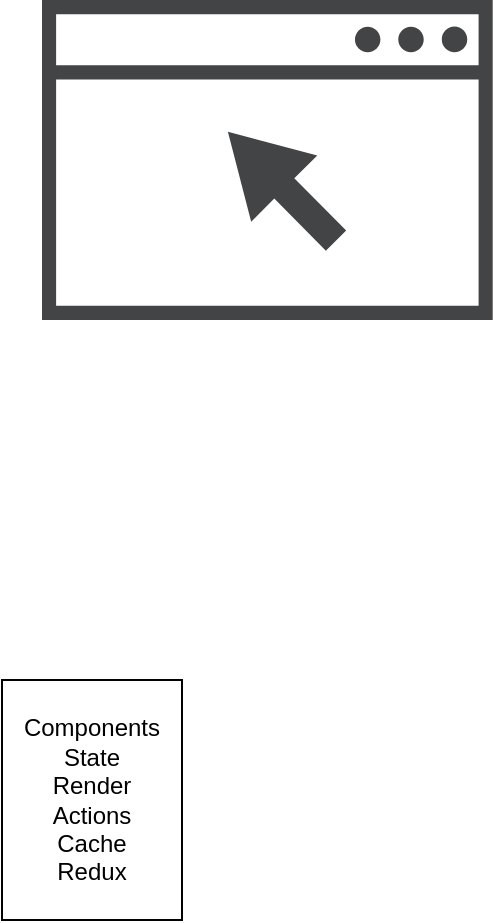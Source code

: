 <mxfile version="24.7.8">
  <diagram name="Page-1" id="gGFVpbLSIsGEdfFBn-lv">
    <mxGraphModel dx="5736" dy="2904" grid="1" gridSize="10" guides="1" tooltips="1" connect="1" arrows="1" fold="1" page="1" pageScale="1" pageWidth="850" pageHeight="1100" math="0" shadow="0">
      <root>
        <mxCell id="0" />
        <mxCell id="1" parent="0" />
        <mxCell id="limKxP_2p90t2osSJmJ2-1" value="Components&lt;div&gt;State&lt;/div&gt;&lt;div&gt;Render&lt;/div&gt;&lt;div&gt;Actions&lt;/div&gt;&lt;div&gt;Cache&lt;/div&gt;&lt;div&gt;Redux&lt;/div&gt;" style="rounded=0;whiteSpace=wrap;html=1;" parent="1" vertex="1">
          <mxGeometry x="70" y="390" width="90" height="120" as="geometry" />
        </mxCell>
        <mxCell id="jDRazWFaXFvEp9EL-_du-1" value="" style="shape=image;html=1;verticalAlign=top;verticalLabelPosition=bottom;labelBackgroundColor=#ffffff;imageAspect=0;aspect=fixed;image=https://cdn1.iconfinder.com/data/icons/unicons-line-vol-5/24/react-128.png" vertex="1" parent="1">
          <mxGeometry x="80" y="310" width="70" height="70" as="geometry" />
        </mxCell>
        <mxCell id="jDRazWFaXFvEp9EL-_du-8" value="" style="sketch=0;pointerEvents=1;shadow=0;dashed=0;html=1;strokeColor=none;fillColor=#434445;aspect=fixed;labelPosition=center;verticalLabelPosition=bottom;verticalAlign=top;align=center;outlineConnect=0;shape=mxgraph.vvd.web_browser;" vertex="1" parent="1">
          <mxGeometry x="90" y="50" width="225.35" height="160" as="geometry" />
        </mxCell>
        <mxCell id="jDRazWFaXFvEp9EL-_du-9" value="" style="shape=image;verticalLabelPosition=bottom;labelBackgroundColor=default;verticalAlign=top;aspect=fixed;imageAspect=0;image=https://upload.wikimedia.org/wikipedia/commons/thumb/e/e1/Google_Chrome_icon_%28February_2022%29.svg/1200px-Google_Chrome_icon_%28February_2022%29.svg.png;" vertex="1" parent="1">
          <mxGeometry x="120" y="110" width="50" height="50" as="geometry" />
        </mxCell>
      </root>
    </mxGraphModel>
  </diagram>
</mxfile>
